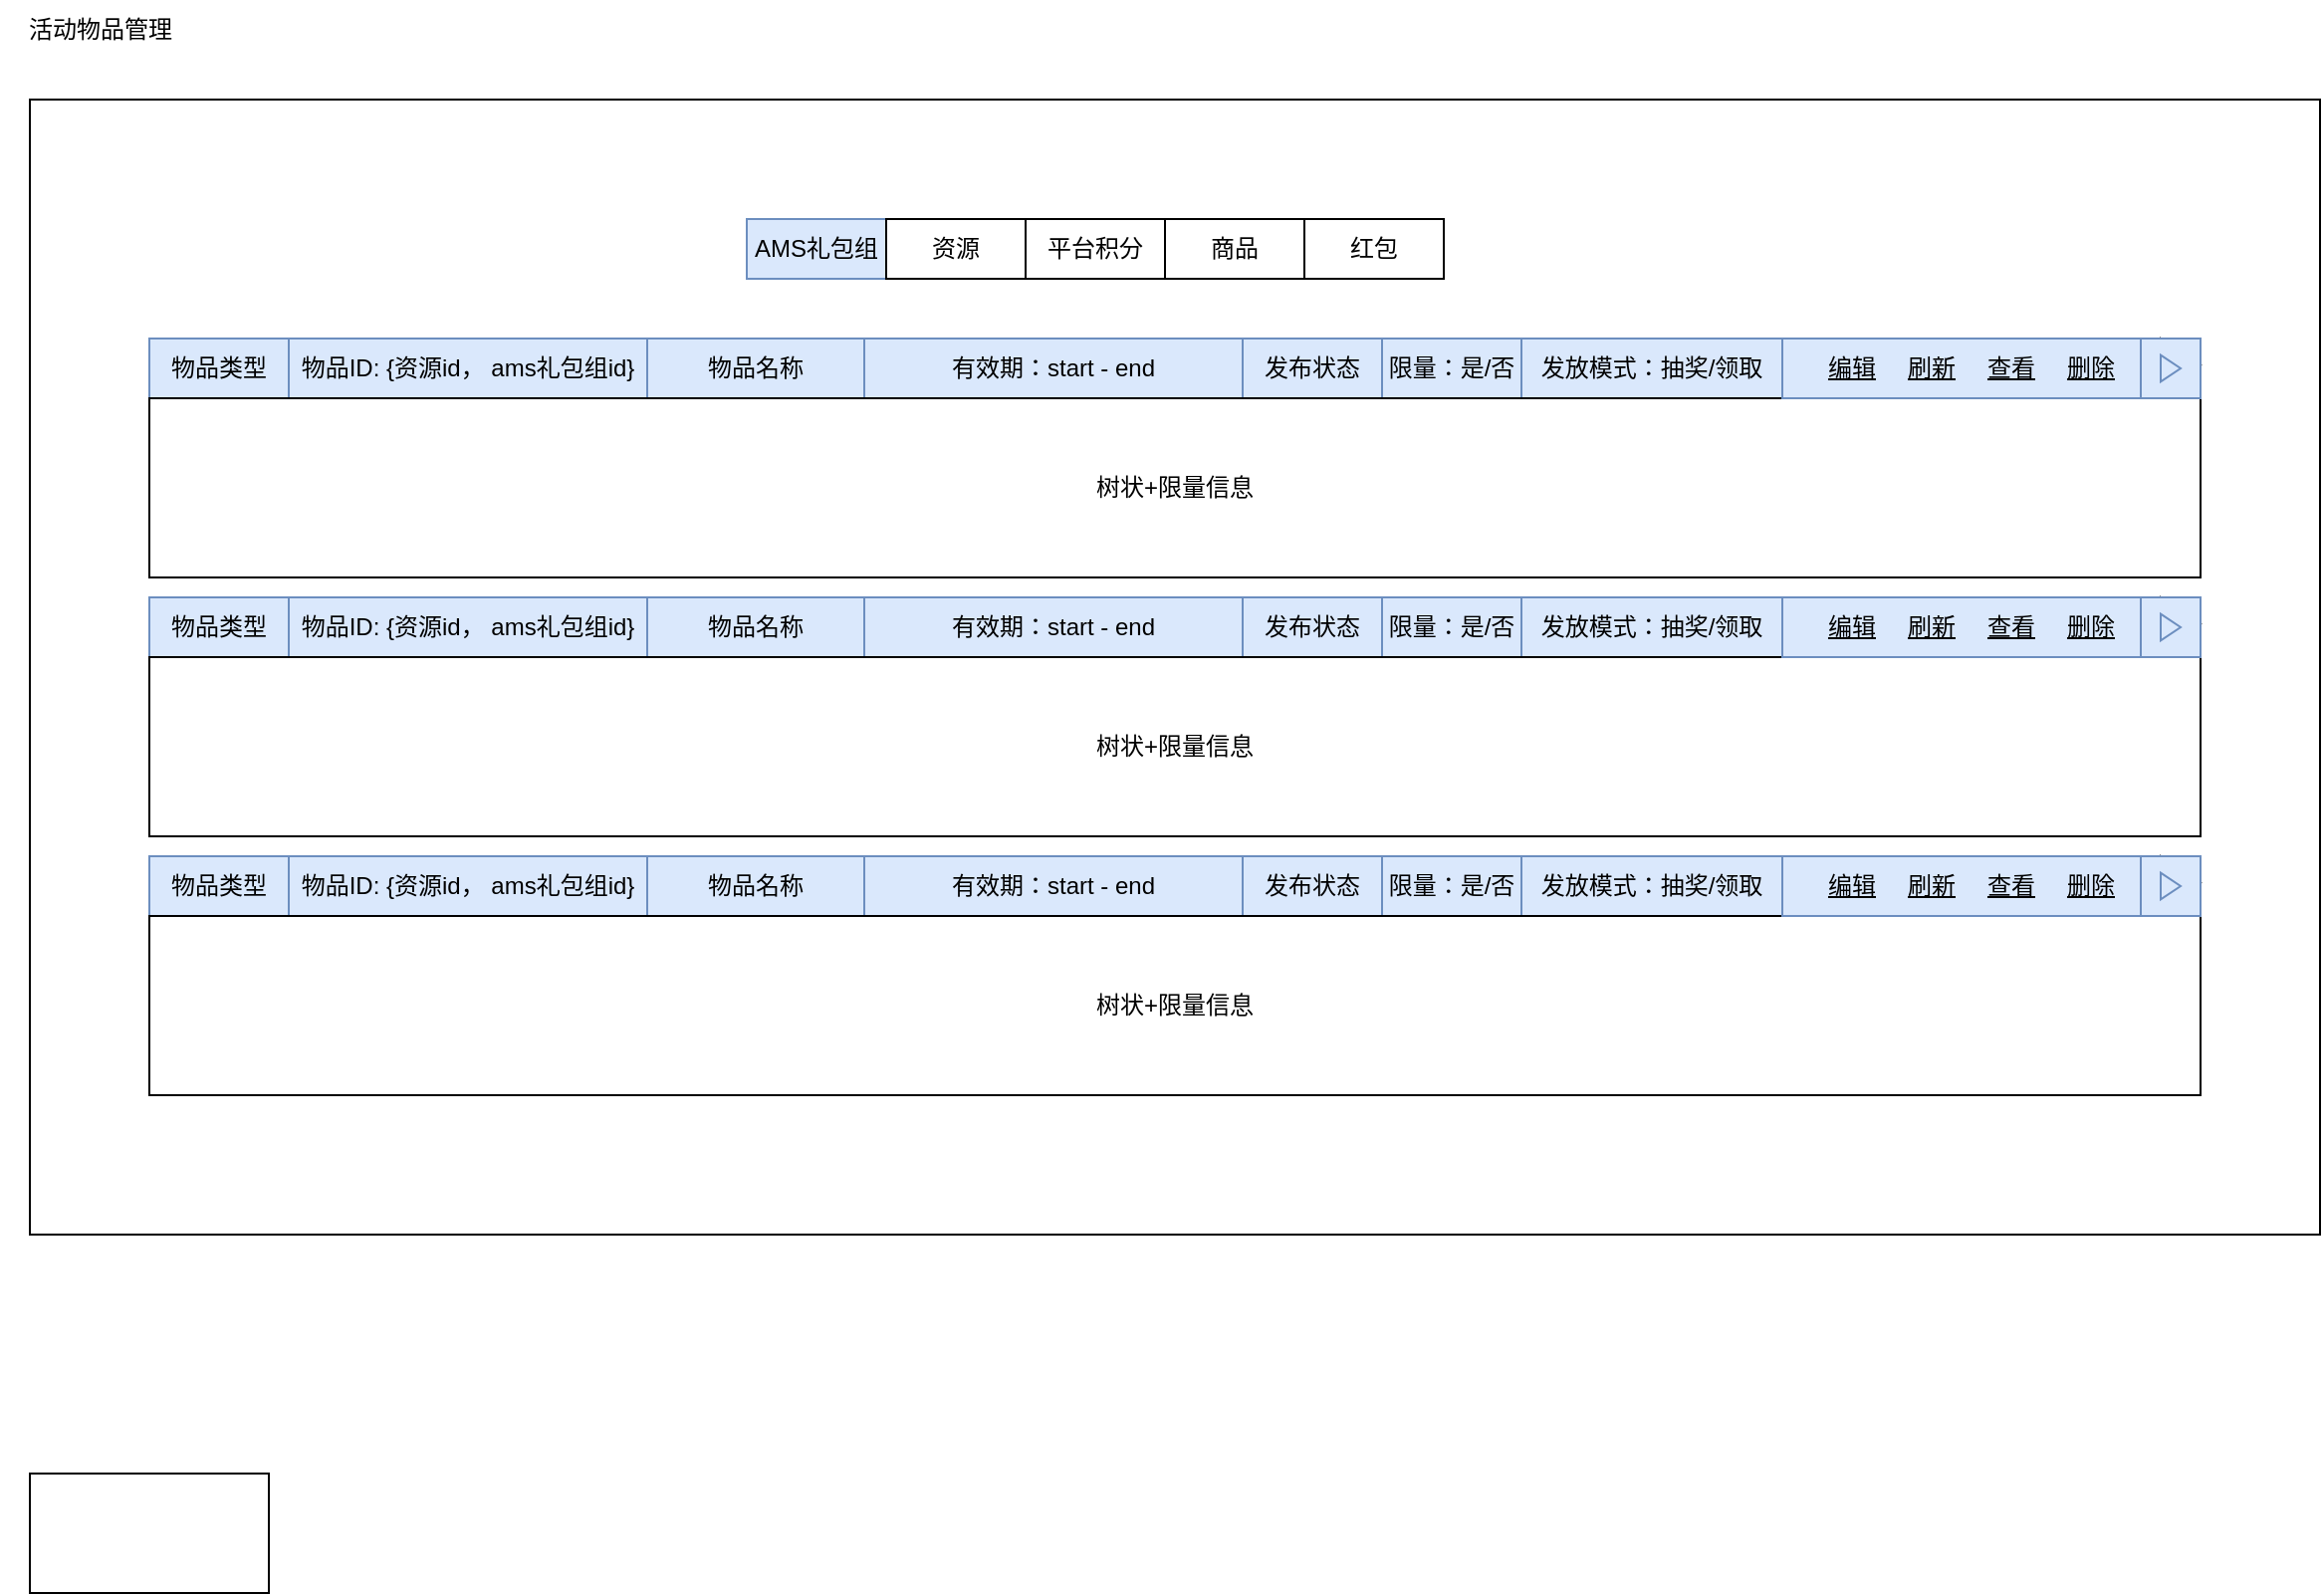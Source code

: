 <mxfile version="24.2.3" type="github">
  <diagram name="Page-1" id="4QDTwvdaZps2GfIds7GK">
    <mxGraphModel dx="2514" dy="908" grid="1" gridSize="10" guides="1" tooltips="1" connect="1" arrows="1" fold="1" page="1" pageScale="1" pageWidth="827" pageHeight="1169" math="0" shadow="0">
      <root>
        <mxCell id="0" />
        <mxCell id="1" parent="0" />
        <mxCell id="Wfncw4XuB-igS9cp05zp-1" value="" style="rounded=0;whiteSpace=wrap;html=1;" parent="1" vertex="1">
          <mxGeometry x="-260" y="130" width="1150" height="570" as="geometry" />
        </mxCell>
        <mxCell id="Wfncw4XuB-igS9cp05zp-15" value="物品类型" style="rounded=0;whiteSpace=wrap;html=1;fillColor=#dae8fc;strokeColor=#6c8ebf;" parent="1" vertex="1">
          <mxGeometry x="-200" y="250" width="70" height="30" as="geometry" />
        </mxCell>
        <mxCell id="Wfncw4XuB-igS9cp05zp-16" value="物品ID: {资源id， ams礼包组id}" style="rounded=0;whiteSpace=wrap;html=1;fillColor=#dae8fc;strokeColor=#6c8ebf;" parent="1" vertex="1">
          <mxGeometry x="-130" y="250" width="180" height="30" as="geometry" />
        </mxCell>
        <mxCell id="Wfncw4XuB-igS9cp05zp-18" value="有效期：start - end" style="rounded=0;whiteSpace=wrap;html=1;fillColor=#dae8fc;strokeColor=#6c8ebf;" parent="1" vertex="1">
          <mxGeometry x="159" y="250" width="190" height="30" as="geometry" />
        </mxCell>
        <mxCell id="Wfncw4XuB-igS9cp05zp-19" value="发布状态" style="rounded=0;whiteSpace=wrap;html=1;fillColor=#dae8fc;strokeColor=#6c8ebf;" parent="1" vertex="1">
          <mxGeometry x="349" y="250" width="70" height="30" as="geometry" />
        </mxCell>
        <mxCell id="Wfncw4XuB-igS9cp05zp-20" value="限量：是/否" style="rounded=0;whiteSpace=wrap;html=1;fillColor=#dae8fc;strokeColor=#6c8ebf;" parent="1" vertex="1">
          <mxGeometry x="419" y="250" width="70" height="30" as="geometry" />
        </mxCell>
        <mxCell id="Wfncw4XuB-igS9cp05zp-21" value="发放模式：抽奖/领取" style="rounded=0;whiteSpace=wrap;html=1;fillColor=#dae8fc;strokeColor=#6c8ebf;" parent="1" vertex="1">
          <mxGeometry x="489" y="250" width="131" height="30" as="geometry" />
        </mxCell>
        <mxCell id="Wfncw4XuB-igS9cp05zp-22" value="物品名称" style="rounded=0;whiteSpace=wrap;html=1;fillColor=#dae8fc;strokeColor=#6c8ebf;" parent="1" vertex="1">
          <mxGeometry x="50" y="250" width="109" height="30" as="geometry" />
        </mxCell>
        <mxCell id="Wfncw4XuB-igS9cp05zp-23" value="&lt;span style=&quot;text-align: left;&quot;&gt;AMS礼包组&lt;/span&gt;" style="rounded=0;whiteSpace=wrap;html=1;fillColor=#dae8fc;strokeColor=#6c8ebf;" parent="1" vertex="1">
          <mxGeometry x="100" y="190" width="70" height="30" as="geometry" />
        </mxCell>
        <mxCell id="Wfncw4XuB-igS9cp05zp-24" value="&lt;span style=&quot;text-align: left;&quot;&gt;资源&lt;/span&gt;" style="rounded=0;whiteSpace=wrap;html=1;" parent="1" vertex="1">
          <mxGeometry x="170" y="190" width="70" height="30" as="geometry" />
        </mxCell>
        <mxCell id="Wfncw4XuB-igS9cp05zp-25" value="&lt;span style=&quot;text-align: left;&quot;&gt;平台积分&lt;/span&gt;" style="rounded=0;whiteSpace=wrap;html=1;" parent="1" vertex="1">
          <mxGeometry x="240" y="190" width="70" height="30" as="geometry" />
        </mxCell>
        <mxCell id="Wfncw4XuB-igS9cp05zp-26" value="&lt;span style=&quot;text-align: left;&quot;&gt;商品&lt;/span&gt;" style="rounded=0;whiteSpace=wrap;html=1;" parent="1" vertex="1">
          <mxGeometry x="310" y="190" width="70" height="30" as="geometry" />
        </mxCell>
        <mxCell id="Wfncw4XuB-igS9cp05zp-27" value="&lt;span style=&quot;text-align: left;&quot;&gt;红包&lt;/span&gt;" style="rounded=0;whiteSpace=wrap;html=1;" parent="1" vertex="1">
          <mxGeometry x="380" y="190" width="70" height="30" as="geometry" />
        </mxCell>
        <mxCell id="Wfncw4XuB-igS9cp05zp-28" value="树状+限量信息" style="rounded=0;whiteSpace=wrap;html=1;" parent="1" vertex="1">
          <mxGeometry x="-200" y="280" width="1030" height="90" as="geometry" />
        </mxCell>
        <mxCell id="nZBmrn1bbnHuPf8c53a7-1" value="" style="rounded=0;whiteSpace=wrap;html=1;fillColor=#dae8fc;strokeColor=#6c8ebf;" parent="1" vertex="1">
          <mxGeometry x="620" y="250" width="180" height="30" as="geometry" />
        </mxCell>
        <mxCell id="nZBmrn1bbnHuPf8c53a7-3" value="&lt;u&gt;编辑&lt;/u&gt;" style="text;html=1;align=center;verticalAlign=middle;whiteSpace=wrap;rounded=0;" parent="1" vertex="1">
          <mxGeometry x="635" y="250" width="40" height="30" as="geometry" />
        </mxCell>
        <mxCell id="nZBmrn1bbnHuPf8c53a7-4" value="&lt;u&gt;刷新&lt;/u&gt;" style="text;html=1;align=center;verticalAlign=middle;whiteSpace=wrap;rounded=0;" parent="1" vertex="1">
          <mxGeometry x="675" y="250" width="40" height="30" as="geometry" />
        </mxCell>
        <mxCell id="nZBmrn1bbnHuPf8c53a7-5" value="&lt;u&gt;查看&lt;/u&gt;" style="text;html=1;align=center;verticalAlign=middle;whiteSpace=wrap;rounded=0;" parent="1" vertex="1">
          <mxGeometry x="715" y="250" width="40" height="30" as="geometry" />
        </mxCell>
        <mxCell id="nZBmrn1bbnHuPf8c53a7-6" value="" style="triangle;whiteSpace=wrap;html=1;" parent="1" vertex="1">
          <mxGeometry x="810" y="250" width="20" height="26.67" as="geometry" />
        </mxCell>
        <mxCell id="nZBmrn1bbnHuPf8c53a7-7" value="" style="rounded=0;whiteSpace=wrap;html=1;fillColor=#dae8fc;strokeColor=#6c8ebf;" parent="1" vertex="1">
          <mxGeometry x="800" y="250" width="30" height="30" as="geometry" />
        </mxCell>
        <mxCell id="nZBmrn1bbnHuPf8c53a7-8" value="" style="triangle;whiteSpace=wrap;html=1;fillColor=#dae8fc;strokeColor=#6c8ebf;" parent="1" vertex="1">
          <mxGeometry x="810" y="258.33" width="10" height="13.34" as="geometry" />
        </mxCell>
        <mxCell id="nZBmrn1bbnHuPf8c53a7-42" value="活动物品管理" style="text;html=1;align=center;verticalAlign=middle;resizable=0;points=[];autosize=1;strokeColor=none;fillColor=none;" parent="1" vertex="1">
          <mxGeometry x="-275" y="80" width="100" height="30" as="geometry" />
        </mxCell>
        <mxCell id="nZBmrn1bbnHuPf8c53a7-43" value="&lt;u&gt;删除&lt;/u&gt;" style="text;html=1;align=center;verticalAlign=middle;whiteSpace=wrap;rounded=0;" parent="1" vertex="1">
          <mxGeometry x="755" y="250" width="40" height="30" as="geometry" />
        </mxCell>
        <mxCell id="nZBmrn1bbnHuPf8c53a7-44" value="物品类型" style="rounded=0;whiteSpace=wrap;html=1;fillColor=#dae8fc;strokeColor=#6c8ebf;" parent="1" vertex="1">
          <mxGeometry x="-200" y="380" width="70" height="30" as="geometry" />
        </mxCell>
        <mxCell id="nZBmrn1bbnHuPf8c53a7-45" value="物品ID: {资源id， ams礼包组id}" style="rounded=0;whiteSpace=wrap;html=1;fillColor=#dae8fc;strokeColor=#6c8ebf;" parent="1" vertex="1">
          <mxGeometry x="-130" y="380" width="180" height="30" as="geometry" />
        </mxCell>
        <mxCell id="nZBmrn1bbnHuPf8c53a7-46" value="有效期：start - end" style="rounded=0;whiteSpace=wrap;html=1;fillColor=#dae8fc;strokeColor=#6c8ebf;" parent="1" vertex="1">
          <mxGeometry x="159" y="380" width="190" height="30" as="geometry" />
        </mxCell>
        <mxCell id="nZBmrn1bbnHuPf8c53a7-47" value="发布状态" style="rounded=0;whiteSpace=wrap;html=1;fillColor=#dae8fc;strokeColor=#6c8ebf;" parent="1" vertex="1">
          <mxGeometry x="349" y="380" width="70" height="30" as="geometry" />
        </mxCell>
        <mxCell id="nZBmrn1bbnHuPf8c53a7-48" value="限量：是/否" style="rounded=0;whiteSpace=wrap;html=1;fillColor=#dae8fc;strokeColor=#6c8ebf;" parent="1" vertex="1">
          <mxGeometry x="419" y="380" width="70" height="30" as="geometry" />
        </mxCell>
        <mxCell id="nZBmrn1bbnHuPf8c53a7-49" value="发放模式：抽奖/领取" style="rounded=0;whiteSpace=wrap;html=1;fillColor=#dae8fc;strokeColor=#6c8ebf;" parent="1" vertex="1">
          <mxGeometry x="489" y="380" width="131" height="30" as="geometry" />
        </mxCell>
        <mxCell id="nZBmrn1bbnHuPf8c53a7-50" value="物品名称" style="rounded=0;whiteSpace=wrap;html=1;fillColor=#dae8fc;strokeColor=#6c8ebf;" parent="1" vertex="1">
          <mxGeometry x="50" y="380" width="109" height="30" as="geometry" />
        </mxCell>
        <mxCell id="nZBmrn1bbnHuPf8c53a7-51" value="树状+限量信息" style="rounded=0;whiteSpace=wrap;html=1;" parent="1" vertex="1">
          <mxGeometry x="-200" y="410" width="1030" height="90" as="geometry" />
        </mxCell>
        <mxCell id="nZBmrn1bbnHuPf8c53a7-52" value="" style="rounded=0;whiteSpace=wrap;html=1;fillColor=#dae8fc;strokeColor=#6c8ebf;" parent="1" vertex="1">
          <mxGeometry x="620" y="380" width="180" height="30" as="geometry" />
        </mxCell>
        <mxCell id="nZBmrn1bbnHuPf8c53a7-53" value="&lt;u&gt;编辑&lt;/u&gt;" style="text;html=1;align=center;verticalAlign=middle;whiteSpace=wrap;rounded=0;" parent="1" vertex="1">
          <mxGeometry x="635" y="380" width="40" height="30" as="geometry" />
        </mxCell>
        <mxCell id="nZBmrn1bbnHuPf8c53a7-54" value="&lt;u&gt;刷新&lt;/u&gt;" style="text;html=1;align=center;verticalAlign=middle;whiteSpace=wrap;rounded=0;" parent="1" vertex="1">
          <mxGeometry x="675" y="380" width="40" height="30" as="geometry" />
        </mxCell>
        <mxCell id="nZBmrn1bbnHuPf8c53a7-55" value="&lt;u&gt;查看&lt;/u&gt;" style="text;html=1;align=center;verticalAlign=middle;whiteSpace=wrap;rounded=0;" parent="1" vertex="1">
          <mxGeometry x="715" y="380" width="40" height="30" as="geometry" />
        </mxCell>
        <mxCell id="nZBmrn1bbnHuPf8c53a7-56" value="" style="triangle;whiteSpace=wrap;html=1;" parent="1" vertex="1">
          <mxGeometry x="810" y="380" width="20" height="26.67" as="geometry" />
        </mxCell>
        <mxCell id="nZBmrn1bbnHuPf8c53a7-57" value="" style="rounded=0;whiteSpace=wrap;html=1;fillColor=#dae8fc;strokeColor=#6c8ebf;" parent="1" vertex="1">
          <mxGeometry x="800" y="380" width="30" height="30" as="geometry" />
        </mxCell>
        <mxCell id="nZBmrn1bbnHuPf8c53a7-58" value="" style="triangle;whiteSpace=wrap;html=1;fillColor=#dae8fc;strokeColor=#6c8ebf;" parent="1" vertex="1">
          <mxGeometry x="810" y="388.33" width="10" height="13.34" as="geometry" />
        </mxCell>
        <mxCell id="nZBmrn1bbnHuPf8c53a7-59" value="&lt;u&gt;删除&lt;/u&gt;" style="text;html=1;align=center;verticalAlign=middle;whiteSpace=wrap;rounded=0;" parent="1" vertex="1">
          <mxGeometry x="755" y="380" width="40" height="30" as="geometry" />
        </mxCell>
        <mxCell id="nZBmrn1bbnHuPf8c53a7-60" value="物品类型" style="rounded=0;whiteSpace=wrap;html=1;fillColor=#dae8fc;strokeColor=#6c8ebf;" parent="1" vertex="1">
          <mxGeometry x="-200" y="510" width="70" height="30" as="geometry" />
        </mxCell>
        <mxCell id="nZBmrn1bbnHuPf8c53a7-61" value="物品ID: {资源id， ams礼包组id}" style="rounded=0;whiteSpace=wrap;html=1;fillColor=#dae8fc;strokeColor=#6c8ebf;" parent="1" vertex="1">
          <mxGeometry x="-130" y="510" width="180" height="30" as="geometry" />
        </mxCell>
        <mxCell id="nZBmrn1bbnHuPf8c53a7-62" value="有效期：start - end" style="rounded=0;whiteSpace=wrap;html=1;fillColor=#dae8fc;strokeColor=#6c8ebf;" parent="1" vertex="1">
          <mxGeometry x="159" y="510" width="190" height="30" as="geometry" />
        </mxCell>
        <mxCell id="nZBmrn1bbnHuPf8c53a7-63" value="发布状态" style="rounded=0;whiteSpace=wrap;html=1;fillColor=#dae8fc;strokeColor=#6c8ebf;" parent="1" vertex="1">
          <mxGeometry x="349" y="510" width="70" height="30" as="geometry" />
        </mxCell>
        <mxCell id="nZBmrn1bbnHuPf8c53a7-64" value="限量：是/否" style="rounded=0;whiteSpace=wrap;html=1;fillColor=#dae8fc;strokeColor=#6c8ebf;" parent="1" vertex="1">
          <mxGeometry x="419" y="510" width="70" height="30" as="geometry" />
        </mxCell>
        <mxCell id="nZBmrn1bbnHuPf8c53a7-65" value="发放模式：抽奖/领取" style="rounded=0;whiteSpace=wrap;html=1;fillColor=#dae8fc;strokeColor=#6c8ebf;" parent="1" vertex="1">
          <mxGeometry x="489" y="510" width="131" height="30" as="geometry" />
        </mxCell>
        <mxCell id="nZBmrn1bbnHuPf8c53a7-66" value="物品名称" style="rounded=0;whiteSpace=wrap;html=1;fillColor=#dae8fc;strokeColor=#6c8ebf;" parent="1" vertex="1">
          <mxGeometry x="50" y="510" width="109" height="30" as="geometry" />
        </mxCell>
        <mxCell id="nZBmrn1bbnHuPf8c53a7-67" value="树状+限量信息" style="rounded=0;whiteSpace=wrap;html=1;" parent="1" vertex="1">
          <mxGeometry x="-200" y="540" width="1030" height="90" as="geometry" />
        </mxCell>
        <mxCell id="nZBmrn1bbnHuPf8c53a7-68" value="" style="rounded=0;whiteSpace=wrap;html=1;fillColor=#dae8fc;strokeColor=#6c8ebf;" parent="1" vertex="1">
          <mxGeometry x="620" y="510" width="180" height="30" as="geometry" />
        </mxCell>
        <mxCell id="nZBmrn1bbnHuPf8c53a7-69" value="&lt;u&gt;编辑&lt;/u&gt;" style="text;html=1;align=center;verticalAlign=middle;whiteSpace=wrap;rounded=0;" parent="1" vertex="1">
          <mxGeometry x="635" y="510" width="40" height="30" as="geometry" />
        </mxCell>
        <mxCell id="nZBmrn1bbnHuPf8c53a7-70" value="&lt;u&gt;刷新&lt;/u&gt;" style="text;html=1;align=center;verticalAlign=middle;whiteSpace=wrap;rounded=0;" parent="1" vertex="1">
          <mxGeometry x="675" y="510" width="40" height="30" as="geometry" />
        </mxCell>
        <mxCell id="nZBmrn1bbnHuPf8c53a7-71" value="&lt;u&gt;查看&lt;/u&gt;" style="text;html=1;align=center;verticalAlign=middle;whiteSpace=wrap;rounded=0;" parent="1" vertex="1">
          <mxGeometry x="715" y="510" width="40" height="30" as="geometry" />
        </mxCell>
        <mxCell id="nZBmrn1bbnHuPf8c53a7-72" value="" style="triangle;whiteSpace=wrap;html=1;" parent="1" vertex="1">
          <mxGeometry x="810" y="510" width="20" height="26.67" as="geometry" />
        </mxCell>
        <mxCell id="nZBmrn1bbnHuPf8c53a7-73" value="" style="rounded=0;whiteSpace=wrap;html=1;fillColor=#dae8fc;strokeColor=#6c8ebf;" parent="1" vertex="1">
          <mxGeometry x="800" y="510" width="30" height="30" as="geometry" />
        </mxCell>
        <mxCell id="nZBmrn1bbnHuPf8c53a7-74" value="" style="triangle;whiteSpace=wrap;html=1;fillColor=#dae8fc;strokeColor=#6c8ebf;" parent="1" vertex="1">
          <mxGeometry x="810" y="518.33" width="10" height="13.34" as="geometry" />
        </mxCell>
        <mxCell id="nZBmrn1bbnHuPf8c53a7-75" value="&lt;u&gt;删除&lt;/u&gt;" style="text;html=1;align=center;verticalAlign=middle;whiteSpace=wrap;rounded=0;" parent="1" vertex="1">
          <mxGeometry x="755" y="510" width="40" height="30" as="geometry" />
        </mxCell>
        <mxCell id="nZBmrn1bbnHuPf8c53a7-76" value="" style="rounded=0;whiteSpace=wrap;html=1;" parent="1" vertex="1">
          <mxGeometry x="-260" y="820" width="120" height="60" as="geometry" />
        </mxCell>
      </root>
    </mxGraphModel>
  </diagram>
</mxfile>
